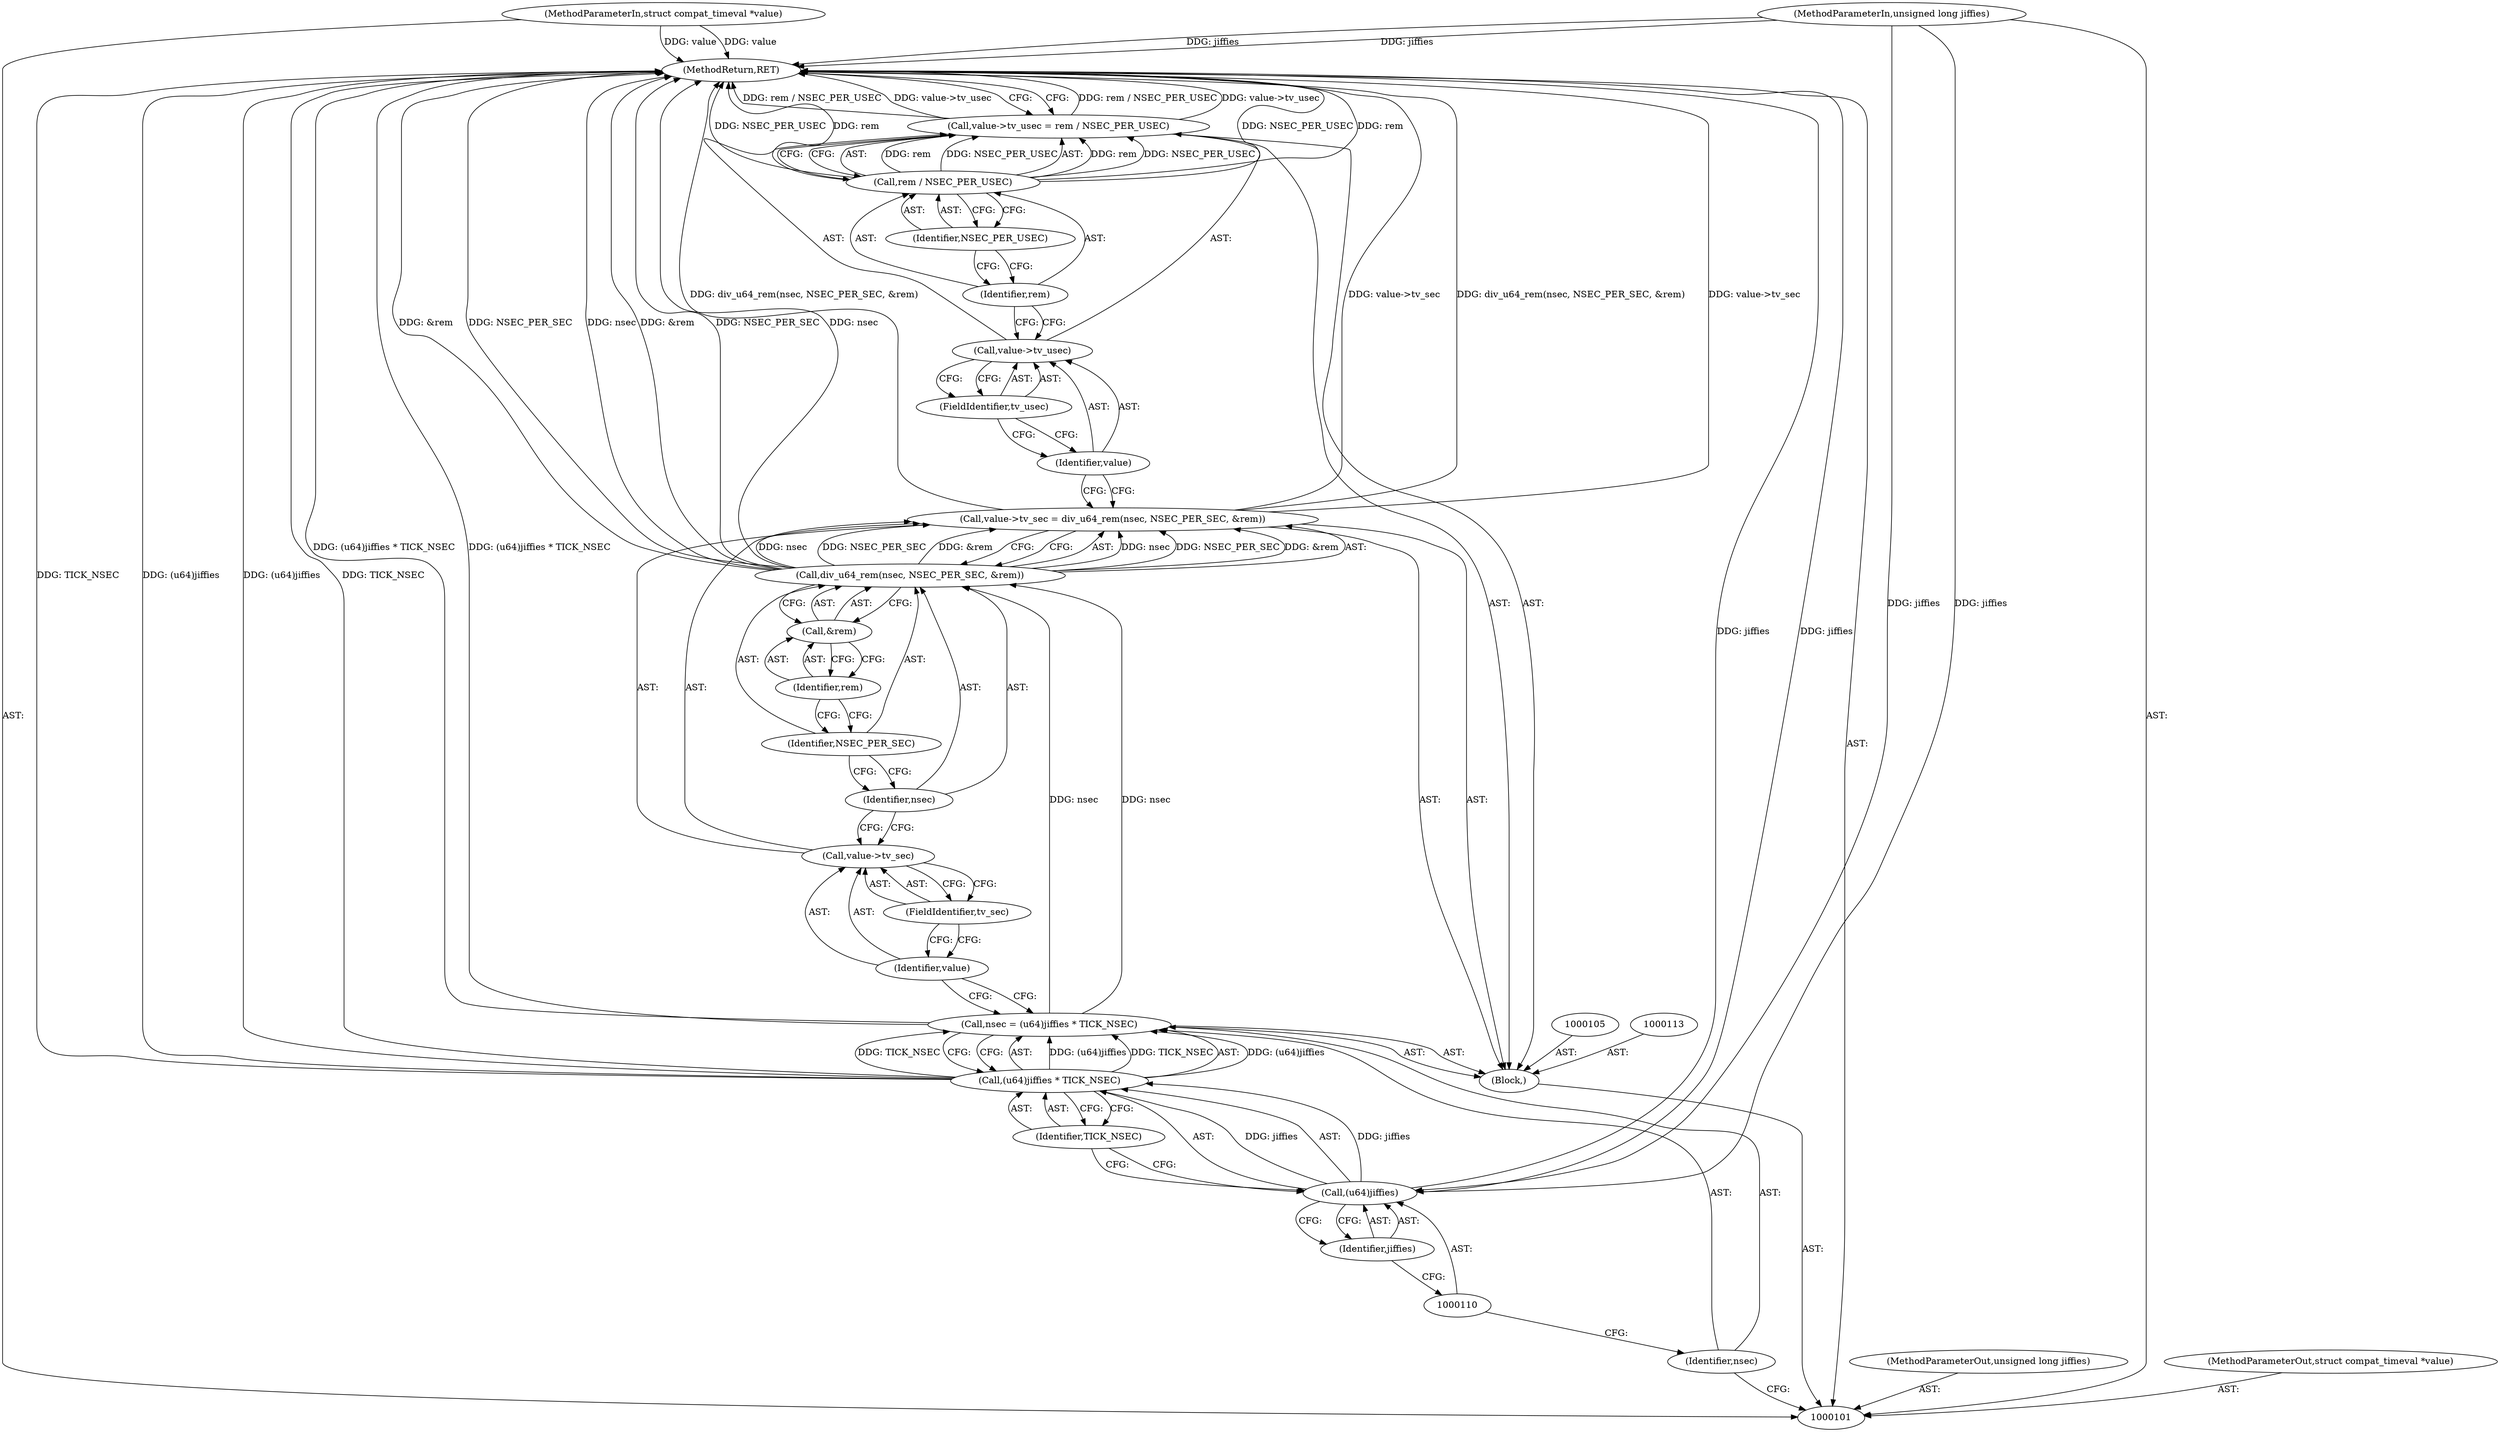 digraph "0_linux_f8bd2258e2d520dff28c855658bd24bdafb5102d" {
"1000130" [label="(MethodReturn,RET)"];
"1000102" [label="(MethodParameterIn,unsigned long jiffies)"];
"1000174" [label="(MethodParameterOut,unsigned long jiffies)"];
"1000103" [label="(MethodParameterIn,struct compat_timeval *value)"];
"1000175" [label="(MethodParameterOut,struct compat_timeval *value)"];
"1000127" [label="(Call,rem / NSEC_PER_USEC)"];
"1000128" [label="(Identifier,rem)"];
"1000123" [label="(Call,value->tv_usec = rem / NSEC_PER_USEC)"];
"1000124" [label="(Call,value->tv_usec)"];
"1000125" [label="(Identifier,value)"];
"1000129" [label="(Identifier,NSEC_PER_USEC)"];
"1000126" [label="(FieldIdentifier,tv_usec)"];
"1000104" [label="(Block,)"];
"1000108" [label="(Call,(u64)jiffies * TICK_NSEC)"];
"1000109" [label="(Call,(u64)jiffies)"];
"1000111" [label="(Identifier,jiffies)"];
"1000112" [label="(Identifier,TICK_NSEC)"];
"1000106" [label="(Call,nsec = (u64)jiffies * TICK_NSEC)"];
"1000107" [label="(Identifier,nsec)"];
"1000114" [label="(Call,value->tv_sec = div_u64_rem(nsec, NSEC_PER_SEC, &rem))"];
"1000115" [label="(Call,value->tv_sec)"];
"1000116" [label="(Identifier,value)"];
"1000118" [label="(Call,div_u64_rem(nsec, NSEC_PER_SEC, &rem))"];
"1000119" [label="(Identifier,nsec)"];
"1000120" [label="(Identifier,NSEC_PER_SEC)"];
"1000121" [label="(Call,&rem)"];
"1000122" [label="(Identifier,rem)"];
"1000117" [label="(FieldIdentifier,tv_sec)"];
"1000130" -> "1000101"  [label="AST: "];
"1000130" -> "1000123"  [label="CFG: "];
"1000106" -> "1000130"  [label="DDG: (u64)jiffies * TICK_NSEC"];
"1000123" -> "1000130"  [label="DDG: rem / NSEC_PER_USEC"];
"1000123" -> "1000130"  [label="DDG: value->tv_usec"];
"1000114" -> "1000130"  [label="DDG: div_u64_rem(nsec, NSEC_PER_SEC, &rem)"];
"1000114" -> "1000130"  [label="DDG: value->tv_sec"];
"1000118" -> "1000130"  [label="DDG: NSEC_PER_SEC"];
"1000118" -> "1000130"  [label="DDG: nsec"];
"1000118" -> "1000130"  [label="DDG: &rem"];
"1000127" -> "1000130"  [label="DDG: rem"];
"1000127" -> "1000130"  [label="DDG: NSEC_PER_USEC"];
"1000109" -> "1000130"  [label="DDG: jiffies"];
"1000103" -> "1000130"  [label="DDG: value"];
"1000102" -> "1000130"  [label="DDG: jiffies"];
"1000108" -> "1000130"  [label="DDG: TICK_NSEC"];
"1000108" -> "1000130"  [label="DDG: (u64)jiffies"];
"1000102" -> "1000101"  [label="AST: "];
"1000102" -> "1000130"  [label="DDG: jiffies"];
"1000102" -> "1000109"  [label="DDG: jiffies"];
"1000174" -> "1000101"  [label="AST: "];
"1000103" -> "1000101"  [label="AST: "];
"1000103" -> "1000130"  [label="DDG: value"];
"1000175" -> "1000101"  [label="AST: "];
"1000127" -> "1000123"  [label="AST: "];
"1000127" -> "1000129"  [label="CFG: "];
"1000128" -> "1000127"  [label="AST: "];
"1000129" -> "1000127"  [label="AST: "];
"1000123" -> "1000127"  [label="CFG: "];
"1000127" -> "1000130"  [label="DDG: rem"];
"1000127" -> "1000130"  [label="DDG: NSEC_PER_USEC"];
"1000127" -> "1000123"  [label="DDG: rem"];
"1000127" -> "1000123"  [label="DDG: NSEC_PER_USEC"];
"1000128" -> "1000127"  [label="AST: "];
"1000128" -> "1000124"  [label="CFG: "];
"1000129" -> "1000128"  [label="CFG: "];
"1000123" -> "1000104"  [label="AST: "];
"1000123" -> "1000127"  [label="CFG: "];
"1000124" -> "1000123"  [label="AST: "];
"1000127" -> "1000123"  [label="AST: "];
"1000130" -> "1000123"  [label="CFG: "];
"1000123" -> "1000130"  [label="DDG: rem / NSEC_PER_USEC"];
"1000123" -> "1000130"  [label="DDG: value->tv_usec"];
"1000127" -> "1000123"  [label="DDG: rem"];
"1000127" -> "1000123"  [label="DDG: NSEC_PER_USEC"];
"1000124" -> "1000123"  [label="AST: "];
"1000124" -> "1000126"  [label="CFG: "];
"1000125" -> "1000124"  [label="AST: "];
"1000126" -> "1000124"  [label="AST: "];
"1000128" -> "1000124"  [label="CFG: "];
"1000125" -> "1000124"  [label="AST: "];
"1000125" -> "1000114"  [label="CFG: "];
"1000126" -> "1000125"  [label="CFG: "];
"1000129" -> "1000127"  [label="AST: "];
"1000129" -> "1000128"  [label="CFG: "];
"1000127" -> "1000129"  [label="CFG: "];
"1000126" -> "1000124"  [label="AST: "];
"1000126" -> "1000125"  [label="CFG: "];
"1000124" -> "1000126"  [label="CFG: "];
"1000104" -> "1000101"  [label="AST: "];
"1000105" -> "1000104"  [label="AST: "];
"1000106" -> "1000104"  [label="AST: "];
"1000113" -> "1000104"  [label="AST: "];
"1000114" -> "1000104"  [label="AST: "];
"1000123" -> "1000104"  [label="AST: "];
"1000108" -> "1000106"  [label="AST: "];
"1000108" -> "1000112"  [label="CFG: "];
"1000109" -> "1000108"  [label="AST: "];
"1000112" -> "1000108"  [label="AST: "];
"1000106" -> "1000108"  [label="CFG: "];
"1000108" -> "1000130"  [label="DDG: TICK_NSEC"];
"1000108" -> "1000130"  [label="DDG: (u64)jiffies"];
"1000108" -> "1000106"  [label="DDG: (u64)jiffies"];
"1000108" -> "1000106"  [label="DDG: TICK_NSEC"];
"1000109" -> "1000108"  [label="DDG: jiffies"];
"1000109" -> "1000108"  [label="AST: "];
"1000109" -> "1000111"  [label="CFG: "];
"1000110" -> "1000109"  [label="AST: "];
"1000111" -> "1000109"  [label="AST: "];
"1000112" -> "1000109"  [label="CFG: "];
"1000109" -> "1000130"  [label="DDG: jiffies"];
"1000109" -> "1000108"  [label="DDG: jiffies"];
"1000102" -> "1000109"  [label="DDG: jiffies"];
"1000111" -> "1000109"  [label="AST: "];
"1000111" -> "1000110"  [label="CFG: "];
"1000109" -> "1000111"  [label="CFG: "];
"1000112" -> "1000108"  [label="AST: "];
"1000112" -> "1000109"  [label="CFG: "];
"1000108" -> "1000112"  [label="CFG: "];
"1000106" -> "1000104"  [label="AST: "];
"1000106" -> "1000108"  [label="CFG: "];
"1000107" -> "1000106"  [label="AST: "];
"1000108" -> "1000106"  [label="AST: "];
"1000116" -> "1000106"  [label="CFG: "];
"1000106" -> "1000130"  [label="DDG: (u64)jiffies * TICK_NSEC"];
"1000108" -> "1000106"  [label="DDG: (u64)jiffies"];
"1000108" -> "1000106"  [label="DDG: TICK_NSEC"];
"1000106" -> "1000118"  [label="DDG: nsec"];
"1000107" -> "1000106"  [label="AST: "];
"1000107" -> "1000101"  [label="CFG: "];
"1000110" -> "1000107"  [label="CFG: "];
"1000114" -> "1000104"  [label="AST: "];
"1000114" -> "1000118"  [label="CFG: "];
"1000115" -> "1000114"  [label="AST: "];
"1000118" -> "1000114"  [label="AST: "];
"1000125" -> "1000114"  [label="CFG: "];
"1000114" -> "1000130"  [label="DDG: div_u64_rem(nsec, NSEC_PER_SEC, &rem)"];
"1000114" -> "1000130"  [label="DDG: value->tv_sec"];
"1000118" -> "1000114"  [label="DDG: nsec"];
"1000118" -> "1000114"  [label="DDG: NSEC_PER_SEC"];
"1000118" -> "1000114"  [label="DDG: &rem"];
"1000115" -> "1000114"  [label="AST: "];
"1000115" -> "1000117"  [label="CFG: "];
"1000116" -> "1000115"  [label="AST: "];
"1000117" -> "1000115"  [label="AST: "];
"1000119" -> "1000115"  [label="CFG: "];
"1000116" -> "1000115"  [label="AST: "];
"1000116" -> "1000106"  [label="CFG: "];
"1000117" -> "1000116"  [label="CFG: "];
"1000118" -> "1000114"  [label="AST: "];
"1000118" -> "1000121"  [label="CFG: "];
"1000119" -> "1000118"  [label="AST: "];
"1000120" -> "1000118"  [label="AST: "];
"1000121" -> "1000118"  [label="AST: "];
"1000114" -> "1000118"  [label="CFG: "];
"1000118" -> "1000130"  [label="DDG: NSEC_PER_SEC"];
"1000118" -> "1000130"  [label="DDG: nsec"];
"1000118" -> "1000130"  [label="DDG: &rem"];
"1000118" -> "1000114"  [label="DDG: nsec"];
"1000118" -> "1000114"  [label="DDG: NSEC_PER_SEC"];
"1000118" -> "1000114"  [label="DDG: &rem"];
"1000106" -> "1000118"  [label="DDG: nsec"];
"1000119" -> "1000118"  [label="AST: "];
"1000119" -> "1000115"  [label="CFG: "];
"1000120" -> "1000119"  [label="CFG: "];
"1000120" -> "1000118"  [label="AST: "];
"1000120" -> "1000119"  [label="CFG: "];
"1000122" -> "1000120"  [label="CFG: "];
"1000121" -> "1000118"  [label="AST: "];
"1000121" -> "1000122"  [label="CFG: "];
"1000122" -> "1000121"  [label="AST: "];
"1000118" -> "1000121"  [label="CFG: "];
"1000122" -> "1000121"  [label="AST: "];
"1000122" -> "1000120"  [label="CFG: "];
"1000121" -> "1000122"  [label="CFG: "];
"1000117" -> "1000115"  [label="AST: "];
"1000117" -> "1000116"  [label="CFG: "];
"1000115" -> "1000117"  [label="CFG: "];
}
